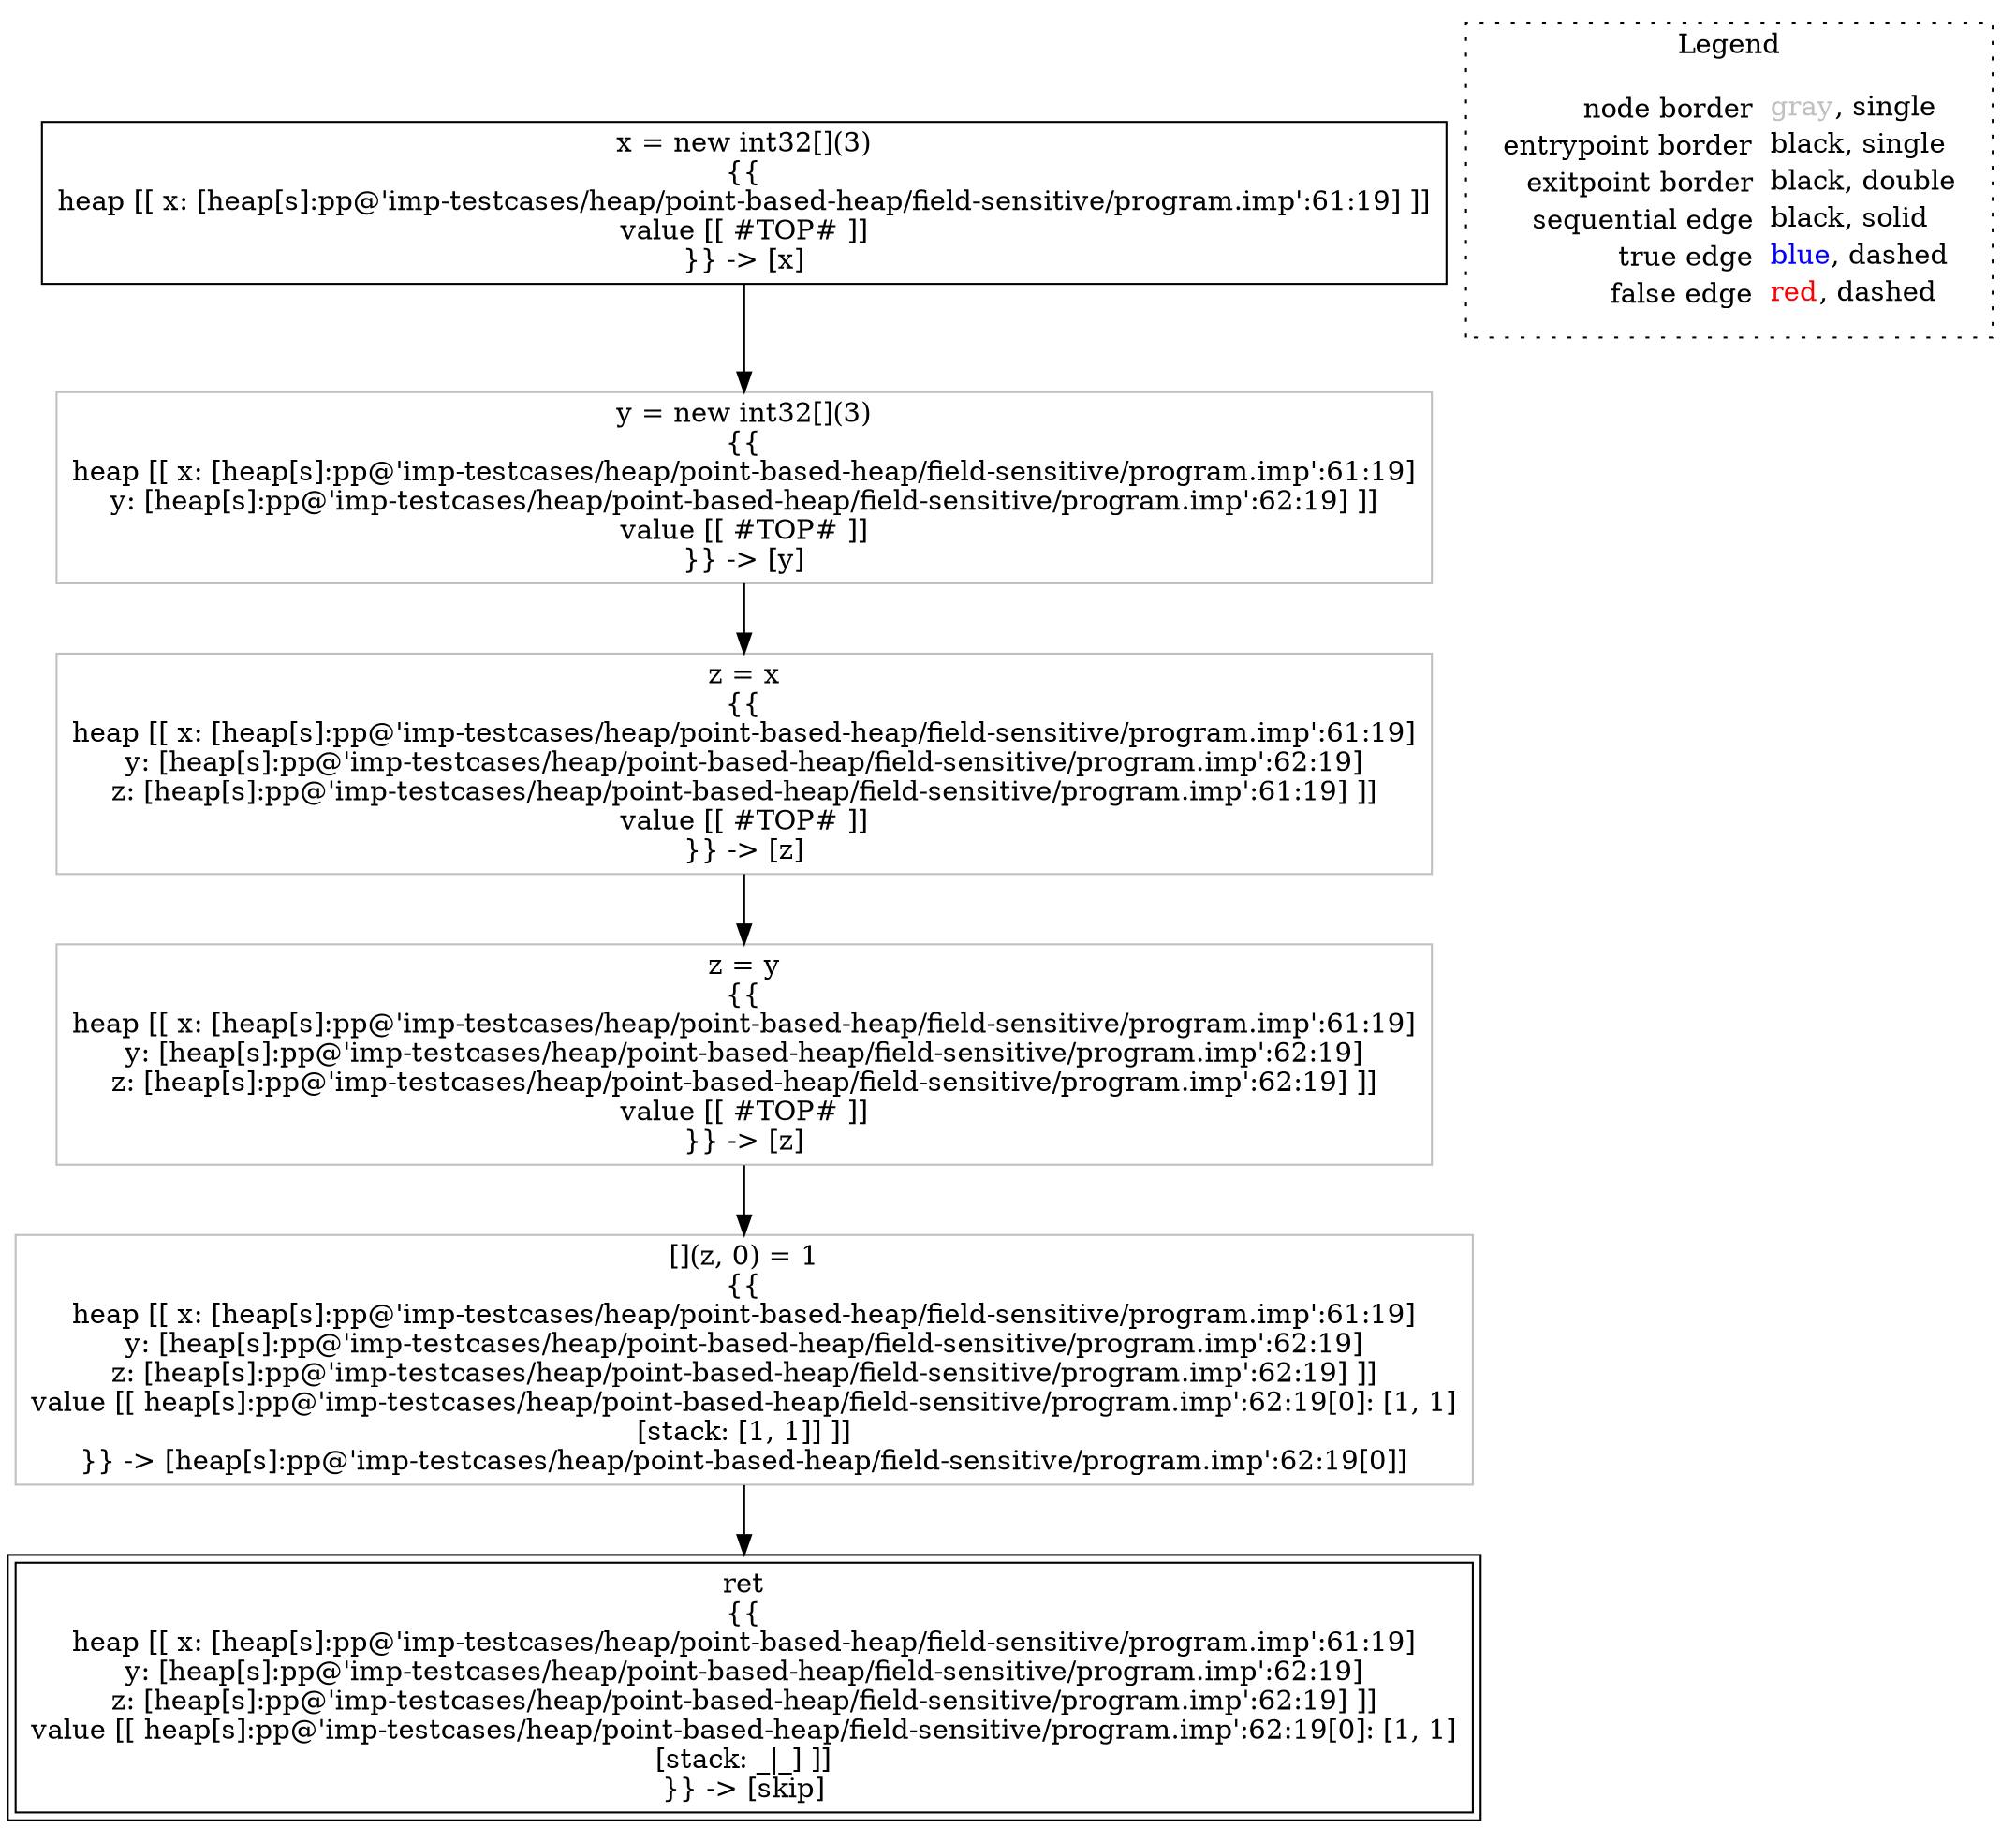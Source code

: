 digraph {
	"node0" [shape="rect",color="black",label=<x = new int32[](3)<BR/>{{<BR/>heap [[ x: [heap[s]:pp@'imp-testcases/heap/point-based-heap/field-sensitive/program.imp':61:19] ]]<BR/>value [[ #TOP# ]]<BR/>}} -&gt; [x]>];
	"node1" [shape="rect",color="gray",label=<[](z, 0) = 1<BR/>{{<BR/>heap [[ x: [heap[s]:pp@'imp-testcases/heap/point-based-heap/field-sensitive/program.imp':61:19]<BR/>y: [heap[s]:pp@'imp-testcases/heap/point-based-heap/field-sensitive/program.imp':62:19]<BR/>z: [heap[s]:pp@'imp-testcases/heap/point-based-heap/field-sensitive/program.imp':62:19] ]]<BR/>value [[ heap[s]:pp@'imp-testcases/heap/point-based-heap/field-sensitive/program.imp':62:19[0]: [1, 1]<BR/>[stack: [1, 1]] ]]<BR/>}} -&gt; [heap[s]:pp@'imp-testcases/heap/point-based-heap/field-sensitive/program.imp':62:19[0]]>];
	"node2" [shape="rect",color="gray",label=<z = y<BR/>{{<BR/>heap [[ x: [heap[s]:pp@'imp-testcases/heap/point-based-heap/field-sensitive/program.imp':61:19]<BR/>y: [heap[s]:pp@'imp-testcases/heap/point-based-heap/field-sensitive/program.imp':62:19]<BR/>z: [heap[s]:pp@'imp-testcases/heap/point-based-heap/field-sensitive/program.imp':62:19] ]]<BR/>value [[ #TOP# ]]<BR/>}} -&gt; [z]>];
	"node3" [shape="rect",color="black",peripheries="2",label=<ret<BR/>{{<BR/>heap [[ x: [heap[s]:pp@'imp-testcases/heap/point-based-heap/field-sensitive/program.imp':61:19]<BR/>y: [heap[s]:pp@'imp-testcases/heap/point-based-heap/field-sensitive/program.imp':62:19]<BR/>z: [heap[s]:pp@'imp-testcases/heap/point-based-heap/field-sensitive/program.imp':62:19] ]]<BR/>value [[ heap[s]:pp@'imp-testcases/heap/point-based-heap/field-sensitive/program.imp':62:19[0]: [1, 1]<BR/>[stack: _|_] ]]<BR/>}} -&gt; [skip]>];
	"node4" [shape="rect",color="gray",label=<y = new int32[](3)<BR/>{{<BR/>heap [[ x: [heap[s]:pp@'imp-testcases/heap/point-based-heap/field-sensitive/program.imp':61:19]<BR/>y: [heap[s]:pp@'imp-testcases/heap/point-based-heap/field-sensitive/program.imp':62:19] ]]<BR/>value [[ #TOP# ]]<BR/>}} -&gt; [y]>];
	"node5" [shape="rect",color="gray",label=<z = x<BR/>{{<BR/>heap [[ x: [heap[s]:pp@'imp-testcases/heap/point-based-heap/field-sensitive/program.imp':61:19]<BR/>y: [heap[s]:pp@'imp-testcases/heap/point-based-heap/field-sensitive/program.imp':62:19]<BR/>z: [heap[s]:pp@'imp-testcases/heap/point-based-heap/field-sensitive/program.imp':61:19] ]]<BR/>value [[ #TOP# ]]<BR/>}} -&gt; [z]>];
	"node1" -> "node3" [color="black"];
	"node2" -> "node1" [color="black"];
	"node0" -> "node4" [color="black"];
	"node4" -> "node5" [color="black"];
	"node5" -> "node2" [color="black"];
subgraph cluster_legend {
	label="Legend";
	style=dotted;
	node [shape=plaintext];
	"legend" [label=<<table border="0" cellpadding="2" cellspacing="0" cellborder="0"><tr><td align="right">node border&nbsp;</td><td align="left"><font color="gray">gray</font>, single</td></tr><tr><td align="right">entrypoint border&nbsp;</td><td align="left"><font color="black">black</font>, single</td></tr><tr><td align="right">exitpoint border&nbsp;</td><td align="left"><font color="black">black</font>, double</td></tr><tr><td align="right">sequential edge&nbsp;</td><td align="left"><font color="black">black</font>, solid</td></tr><tr><td align="right">true edge&nbsp;</td><td align="left"><font color="blue">blue</font>, dashed</td></tr><tr><td align="right">false edge&nbsp;</td><td align="left"><font color="red">red</font>, dashed</td></tr></table>>];
}

}
